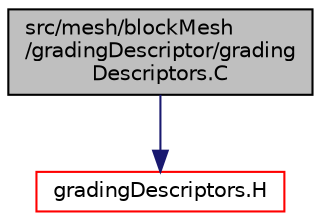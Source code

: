digraph "src/mesh/blockMesh/gradingDescriptor/gradingDescriptors.C"
{
  bgcolor="transparent";
  edge [fontname="Helvetica",fontsize="10",labelfontname="Helvetica",labelfontsize="10"];
  node [fontname="Helvetica",fontsize="10",shape=record];
  Node1 [label="src/mesh/blockMesh\l/gradingDescriptor/grading\lDescriptors.C",height=0.2,width=0.4,color="black", fillcolor="grey75", style="filled", fontcolor="black"];
  Node1 -> Node2 [color="midnightblue",fontsize="10",style="solid",fontname="Helvetica"];
  Node2 [label="gradingDescriptors.H",height=0.2,width=0.4,color="red",URL="$a07385.html"];
}
